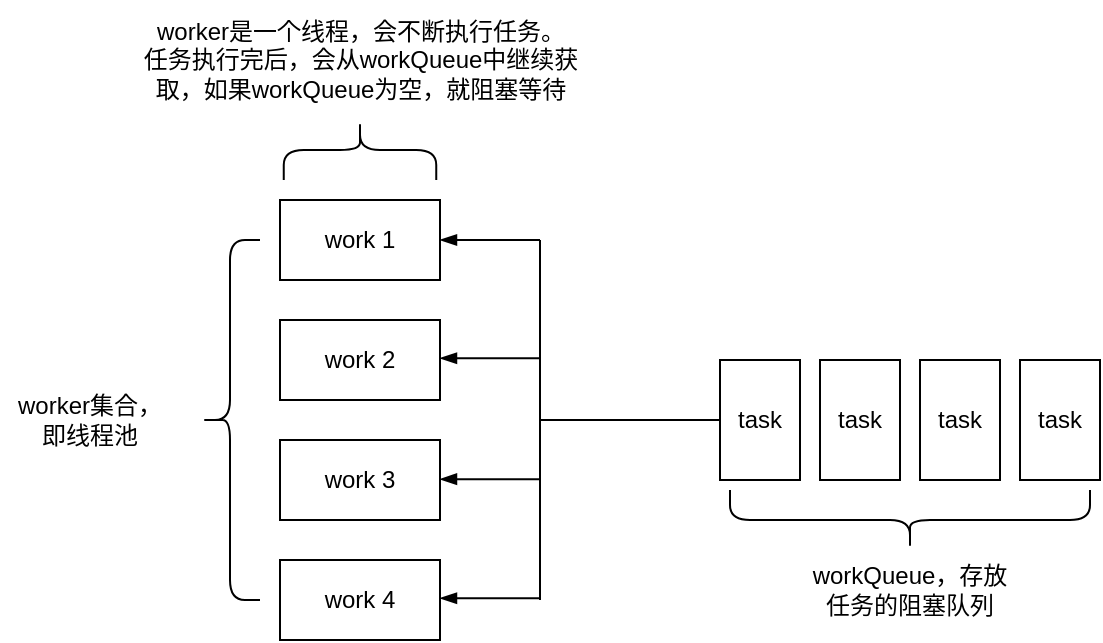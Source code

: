 <mxfile version="20.1.1" type="github">
  <diagram id="XIDQJYdYmwVAsooqswqh" name="Page-1">
    <mxGraphModel dx="823" dy="452" grid="1" gridSize="10" guides="1" tooltips="1" connect="1" arrows="1" fold="1" page="1" pageScale="1" pageWidth="827" pageHeight="1169" math="0" shadow="0">
      <root>
        <mxCell id="0" />
        <mxCell id="1" parent="0" />
        <mxCell id="QniNfG86rQvx6eTEdX7I-1" value="work 1" style="rounded=0;whiteSpace=wrap;html=1;" vertex="1" parent="1">
          <mxGeometry x="200" y="120" width="80" height="40" as="geometry" />
        </mxCell>
        <mxCell id="QniNfG86rQvx6eTEdX7I-2" value="work 2" style="rounded=0;whiteSpace=wrap;html=1;" vertex="1" parent="1">
          <mxGeometry x="200" y="180" width="80" height="40" as="geometry" />
        </mxCell>
        <mxCell id="QniNfG86rQvx6eTEdX7I-3" value="work 3" style="rounded=0;whiteSpace=wrap;html=1;" vertex="1" parent="1">
          <mxGeometry x="200" y="240" width="80" height="40" as="geometry" />
        </mxCell>
        <mxCell id="QniNfG86rQvx6eTEdX7I-4" value="work 4" style="rounded=0;whiteSpace=wrap;html=1;" vertex="1" parent="1">
          <mxGeometry x="200" y="300" width="80" height="40" as="geometry" />
        </mxCell>
        <mxCell id="QniNfG86rQvx6eTEdX7I-5" value="" style="shape=curlyBracket;whiteSpace=wrap;html=1;rounded=1;" vertex="1" parent="1">
          <mxGeometry x="160" y="140" width="30" height="180" as="geometry" />
        </mxCell>
        <mxCell id="QniNfG86rQvx6eTEdX7I-6" value="" style="shape=curlyBracket;whiteSpace=wrap;html=1;rounded=1;rotation=90;" vertex="1" parent="1">
          <mxGeometry x="225" y="56.88" width="30" height="76.25" as="geometry" />
        </mxCell>
        <mxCell id="QniNfG86rQvx6eTEdX7I-7" value="task" style="rounded=0;whiteSpace=wrap;html=1;" vertex="1" parent="1">
          <mxGeometry x="420" y="200" width="40" height="60" as="geometry" />
        </mxCell>
        <mxCell id="QniNfG86rQvx6eTEdX7I-10" value="task" style="rounded=0;whiteSpace=wrap;html=1;" vertex="1" parent="1">
          <mxGeometry x="470" y="200" width="40" height="60" as="geometry" />
        </mxCell>
        <mxCell id="QniNfG86rQvx6eTEdX7I-11" value="task" style="rounded=0;whiteSpace=wrap;html=1;" vertex="1" parent="1">
          <mxGeometry x="520" y="200" width="40" height="60" as="geometry" />
        </mxCell>
        <mxCell id="QniNfG86rQvx6eTEdX7I-12" value="task" style="rounded=0;whiteSpace=wrap;html=1;" vertex="1" parent="1">
          <mxGeometry x="570" y="200" width="40" height="60" as="geometry" />
        </mxCell>
        <mxCell id="QniNfG86rQvx6eTEdX7I-13" value="" style="shape=curlyBracket;whiteSpace=wrap;html=1;rounded=1;rotation=-90;" vertex="1" parent="1">
          <mxGeometry x="500" y="190" width="30" height="180" as="geometry" />
        </mxCell>
        <mxCell id="QniNfG86rQvx6eTEdX7I-14" value="worker是一个线程，会不断执行任务。&lt;br&gt;任务执行完后，会从workQueue中继续获取，如果workQueue为空，就阻塞等待" style="text;html=1;strokeColor=none;fillColor=none;align=center;verticalAlign=middle;whiteSpace=wrap;rounded=0;" vertex="1" parent="1">
          <mxGeometry x="127.5" y="20" width="225" height="60" as="geometry" />
        </mxCell>
        <mxCell id="QniNfG86rQvx6eTEdX7I-15" value="worker集合，&lt;br&gt;即线程池" style="text;html=1;strokeColor=none;fillColor=none;align=center;verticalAlign=middle;whiteSpace=wrap;rounded=0;" vertex="1" parent="1">
          <mxGeometry x="60" y="215" width="90" height="30" as="geometry" />
        </mxCell>
        <mxCell id="QniNfG86rQvx6eTEdX7I-16" value="workQueue，存放任务的阻塞队列" style="text;html=1;strokeColor=none;fillColor=none;align=center;verticalAlign=middle;whiteSpace=wrap;rounded=0;" vertex="1" parent="1">
          <mxGeometry x="465" y="300" width="100" height="30" as="geometry" />
        </mxCell>
        <mxCell id="QniNfG86rQvx6eTEdX7I-18" value="" style="endArrow=blockThin;html=1;rounded=0;entryX=1;entryY=0.5;entryDx=0;entryDy=0;endFill=1;" edge="1" parent="1" target="QniNfG86rQvx6eTEdX7I-1">
          <mxGeometry width="50" height="50" relative="1" as="geometry">
            <mxPoint x="330" y="140" as="sourcePoint" />
            <mxPoint x="470" y="160" as="targetPoint" />
          </mxGeometry>
        </mxCell>
        <mxCell id="QniNfG86rQvx6eTEdX7I-19" value="" style="endArrow=blockThin;html=1;rounded=0;entryX=1;entryY=0.5;entryDx=0;entryDy=0;endFill=1;" edge="1" parent="1">
          <mxGeometry width="50" height="50" relative="1" as="geometry">
            <mxPoint x="330" y="199.13" as="sourcePoint" />
            <mxPoint x="280" y="199.13" as="targetPoint" />
          </mxGeometry>
        </mxCell>
        <mxCell id="QniNfG86rQvx6eTEdX7I-20" value="" style="endArrow=blockThin;html=1;rounded=0;entryX=1;entryY=0.5;entryDx=0;entryDy=0;endFill=1;" edge="1" parent="1">
          <mxGeometry width="50" height="50" relative="1" as="geometry">
            <mxPoint x="330" y="259.57" as="sourcePoint" />
            <mxPoint x="280" y="259.57" as="targetPoint" />
          </mxGeometry>
        </mxCell>
        <mxCell id="QniNfG86rQvx6eTEdX7I-21" value="" style="endArrow=blockThin;html=1;rounded=0;entryX=1;entryY=0.5;entryDx=0;entryDy=0;endFill=1;" edge="1" parent="1">
          <mxGeometry width="50" height="50" relative="1" as="geometry">
            <mxPoint x="330" y="319.13" as="sourcePoint" />
            <mxPoint x="280" y="319.13" as="targetPoint" />
          </mxGeometry>
        </mxCell>
        <mxCell id="QniNfG86rQvx6eTEdX7I-22" value="" style="endArrow=none;html=1;rounded=0;" edge="1" parent="1">
          <mxGeometry width="50" height="50" relative="1" as="geometry">
            <mxPoint x="330" y="320" as="sourcePoint" />
            <mxPoint x="330" y="140" as="targetPoint" />
          </mxGeometry>
        </mxCell>
        <mxCell id="QniNfG86rQvx6eTEdX7I-23" value="" style="endArrow=none;html=1;rounded=0;entryX=0;entryY=0.5;entryDx=0;entryDy=0;" edge="1" parent="1" target="QniNfG86rQvx6eTEdX7I-7">
          <mxGeometry width="50" height="50" relative="1" as="geometry">
            <mxPoint x="330" y="230" as="sourcePoint" />
            <mxPoint x="470" y="160" as="targetPoint" />
          </mxGeometry>
        </mxCell>
      </root>
    </mxGraphModel>
  </diagram>
</mxfile>
